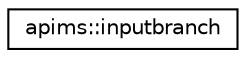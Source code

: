 digraph G
{
  edge [fontname="Helvetica",fontsize="10",labelfontname="Helvetica",labelfontsize="10"];
  node [fontname="Helvetica",fontsize="10",shape=record];
  rankdir=LR;
  Node1 [label="apims::inputbranch",height=0.2,width=0.4,color="black", fillcolor="white", style="filled",URL="$classapims_1_1inputbranch.html"];
}
